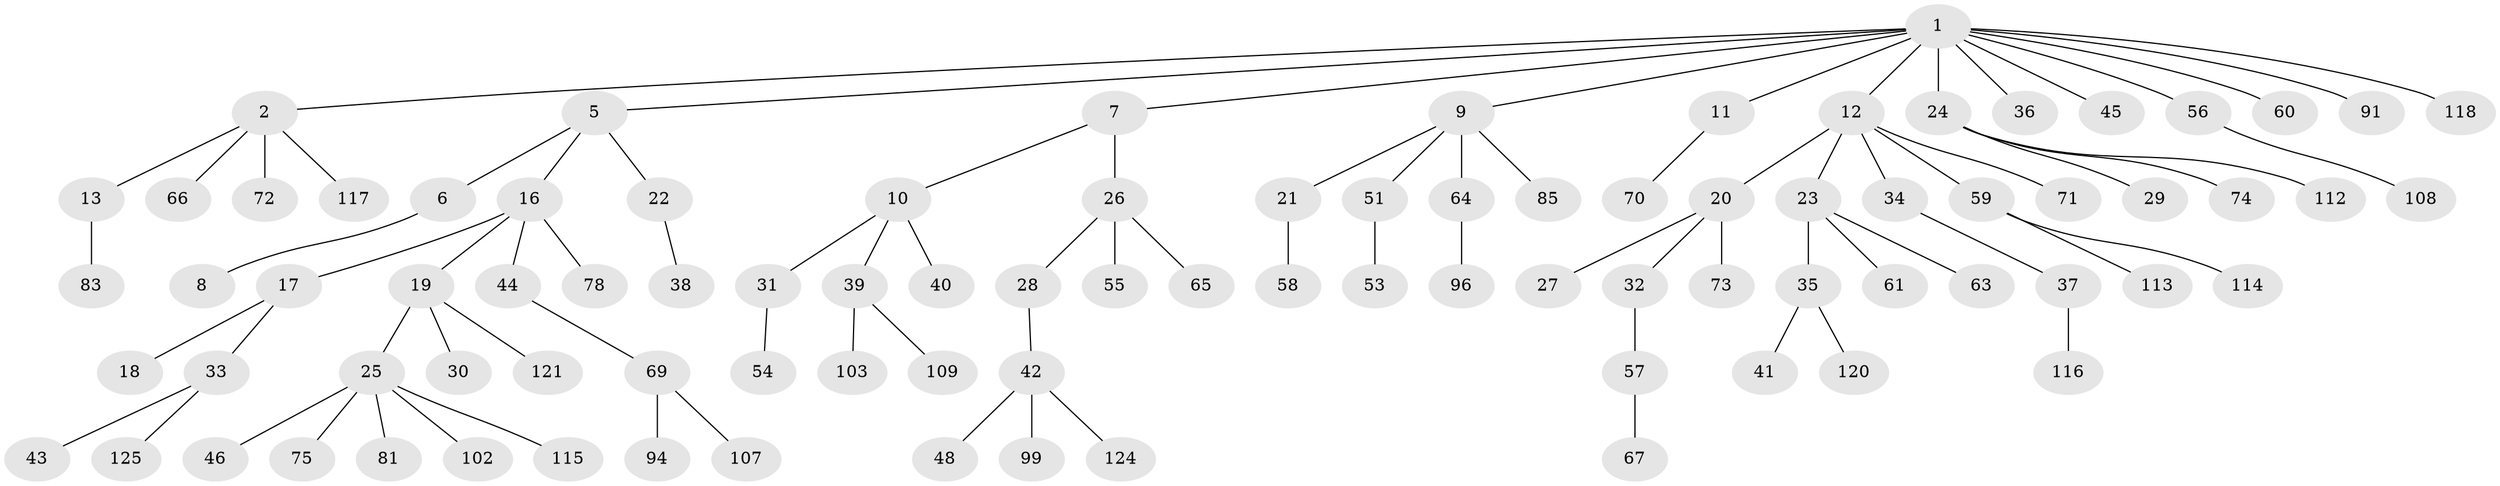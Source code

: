 // Generated by graph-tools (version 1.1) at 2025/52/02/27/25 19:52:10]
// undirected, 89 vertices, 88 edges
graph export_dot {
graph [start="1"]
  node [color=gray90,style=filled];
  1 [super="+4"];
  2 [super="+3"];
  5;
  6 [super="+86"];
  7 [super="+87"];
  8;
  9 [super="+15"];
  10 [super="+14"];
  11;
  12 [super="+105"];
  13 [super="+97"];
  16 [super="+126"];
  17 [super="+106"];
  18;
  19;
  20 [super="+68"];
  21;
  22 [super="+122"];
  23;
  24 [super="+104"];
  25 [super="+47"];
  26;
  27;
  28 [super="+93"];
  29;
  30 [super="+52"];
  31 [super="+79"];
  32;
  33 [super="+77"];
  34;
  35 [super="+49"];
  36;
  37 [super="+119"];
  38;
  39 [super="+62"];
  40;
  41 [super="+92"];
  42 [super="+76"];
  43;
  44 [super="+50"];
  45;
  46 [super="+80"];
  48 [super="+100"];
  51;
  53 [super="+82"];
  54;
  55 [super="+110"];
  56 [super="+88"];
  57;
  58 [super="+123"];
  59 [super="+95"];
  60 [super="+128"];
  61;
  63 [super="+98"];
  64;
  65 [super="+89"];
  66;
  67 [super="+90"];
  69 [super="+84"];
  70;
  71;
  72;
  73;
  74;
  75 [super="+101"];
  78;
  81;
  83;
  85;
  91;
  94;
  96;
  99;
  102;
  103;
  107;
  108 [super="+111"];
  109;
  112;
  113;
  114;
  115;
  116;
  117;
  118;
  120;
  121 [super="+127"];
  124;
  125;
  1 -- 2;
  1 -- 5;
  1 -- 12;
  1 -- 24;
  1 -- 36;
  1 -- 56;
  1 -- 60;
  1 -- 118;
  1 -- 7;
  1 -- 9;
  1 -- 91;
  1 -- 11;
  1 -- 45;
  2 -- 13;
  2 -- 66;
  2 -- 72;
  2 -- 117;
  5 -- 6;
  5 -- 16;
  5 -- 22;
  6 -- 8;
  7 -- 10;
  7 -- 26;
  9 -- 51;
  9 -- 64;
  9 -- 21;
  9 -- 85;
  10 -- 31;
  10 -- 39;
  10 -- 40;
  11 -- 70;
  12 -- 20;
  12 -- 23;
  12 -- 34;
  12 -- 59;
  12 -- 71;
  13 -- 83;
  16 -- 17;
  16 -- 19;
  16 -- 44;
  16 -- 78;
  17 -- 18;
  17 -- 33;
  19 -- 25;
  19 -- 30;
  19 -- 121;
  20 -- 27;
  20 -- 32;
  20 -- 73;
  21 -- 58;
  22 -- 38;
  23 -- 35;
  23 -- 61;
  23 -- 63;
  24 -- 29;
  24 -- 74;
  24 -- 112;
  25 -- 46;
  25 -- 81;
  25 -- 115;
  25 -- 102;
  25 -- 75;
  26 -- 28;
  26 -- 55;
  26 -- 65;
  28 -- 42;
  31 -- 54;
  32 -- 57;
  33 -- 43;
  33 -- 125;
  34 -- 37;
  35 -- 41;
  35 -- 120;
  37 -- 116;
  39 -- 103;
  39 -- 109;
  42 -- 48;
  42 -- 99;
  42 -- 124;
  44 -- 69;
  51 -- 53;
  56 -- 108;
  57 -- 67;
  59 -- 113;
  59 -- 114;
  64 -- 96;
  69 -- 107;
  69 -- 94;
}
